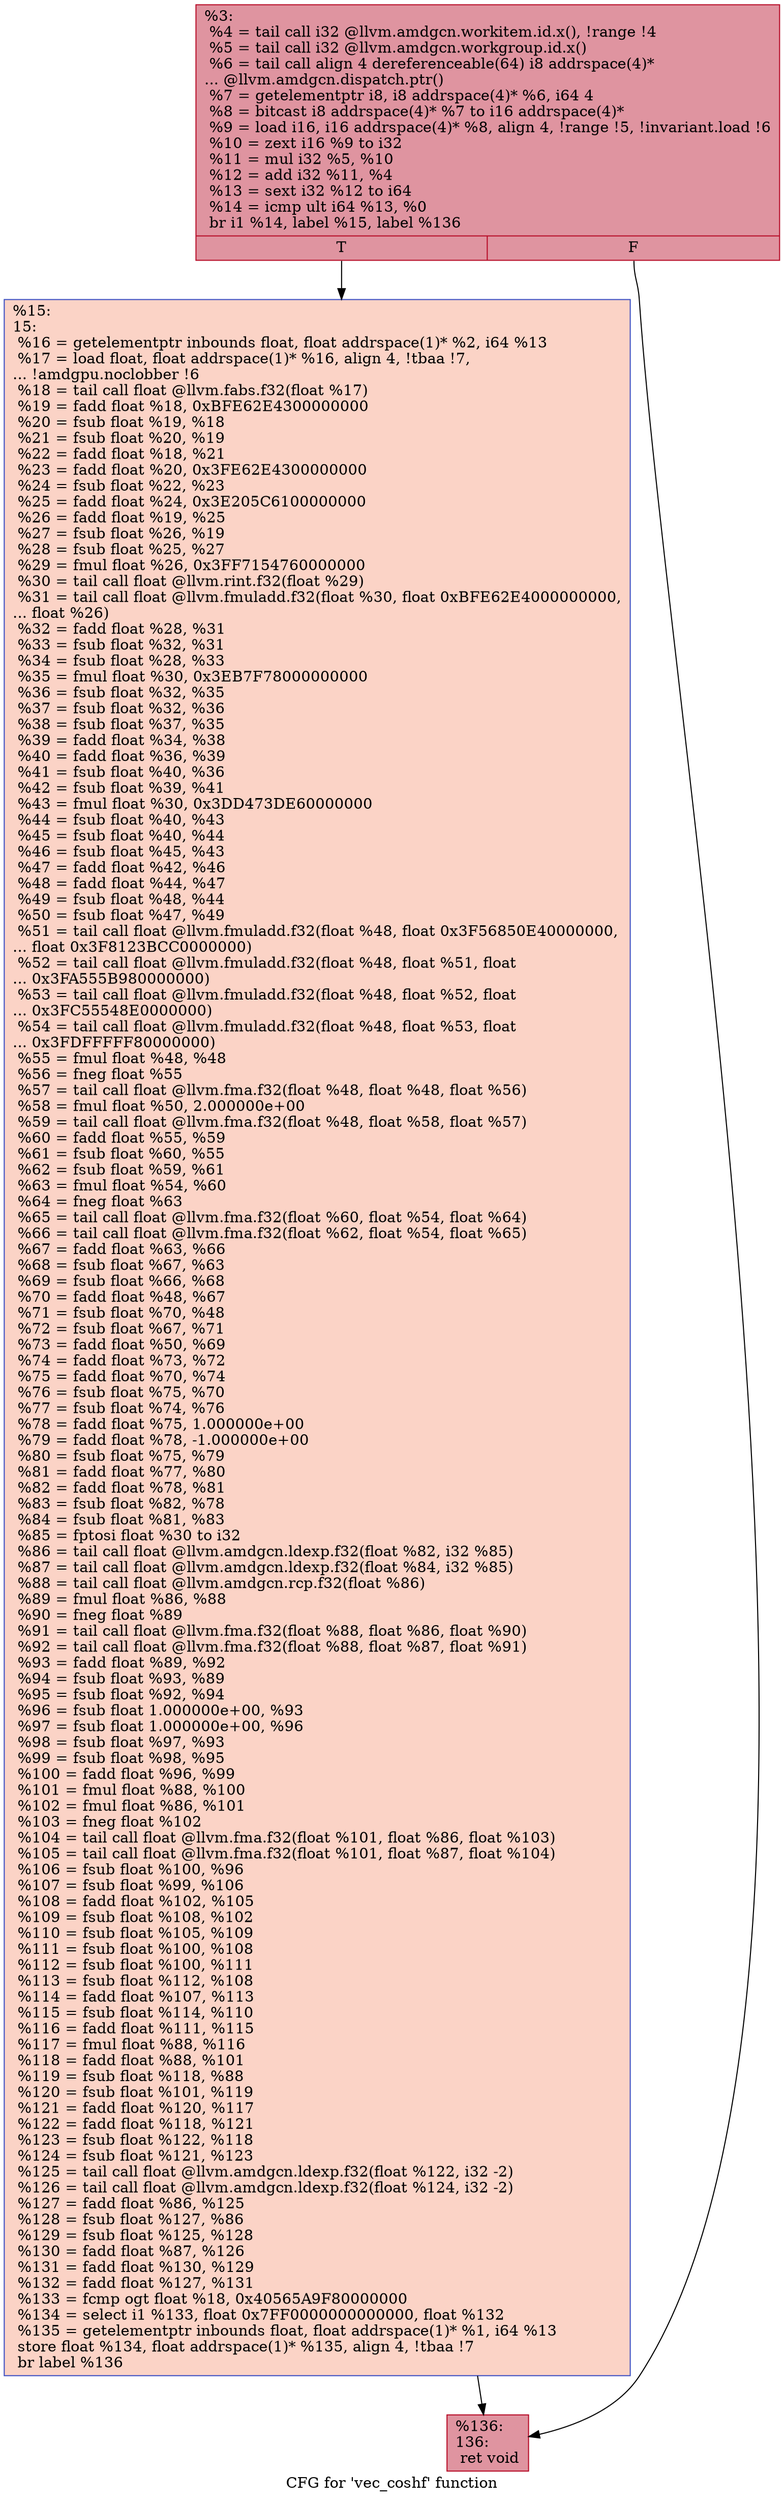 digraph "CFG for 'vec_coshf' function" {
	label="CFG for 'vec_coshf' function";

	Node0x560c4e0 [shape=record,color="#b70d28ff", style=filled, fillcolor="#b70d2870",label="{%3:\l  %4 = tail call i32 @llvm.amdgcn.workitem.id.x(), !range !4\l  %5 = tail call i32 @llvm.amdgcn.workgroup.id.x()\l  %6 = tail call align 4 dereferenceable(64) i8 addrspace(4)*\l... @llvm.amdgcn.dispatch.ptr()\l  %7 = getelementptr i8, i8 addrspace(4)* %6, i64 4\l  %8 = bitcast i8 addrspace(4)* %7 to i16 addrspace(4)*\l  %9 = load i16, i16 addrspace(4)* %8, align 4, !range !5, !invariant.load !6\l  %10 = zext i16 %9 to i32\l  %11 = mul i32 %5, %10\l  %12 = add i32 %11, %4\l  %13 = sext i32 %12 to i64\l  %14 = icmp ult i64 %13, %0\l  br i1 %14, label %15, label %136\l|{<s0>T|<s1>F}}"];
	Node0x560c4e0:s0 -> Node0x560d280;
	Node0x560c4e0:s1 -> Node0x560e4f0;
	Node0x560d280 [shape=record,color="#3d50c3ff", style=filled, fillcolor="#f59c7d70",label="{%15:\l15:                                               \l  %16 = getelementptr inbounds float, float addrspace(1)* %2, i64 %13\l  %17 = load float, float addrspace(1)* %16, align 4, !tbaa !7,\l... !amdgpu.noclobber !6\l  %18 = tail call float @llvm.fabs.f32(float %17)\l  %19 = fadd float %18, 0xBFE62E4300000000\l  %20 = fsub float %19, %18\l  %21 = fsub float %20, %19\l  %22 = fadd float %18, %21\l  %23 = fadd float %20, 0x3FE62E4300000000\l  %24 = fsub float %22, %23\l  %25 = fadd float %24, 0x3E205C6100000000\l  %26 = fadd float %19, %25\l  %27 = fsub float %26, %19\l  %28 = fsub float %25, %27\l  %29 = fmul float %26, 0x3FF7154760000000\l  %30 = tail call float @llvm.rint.f32(float %29)\l  %31 = tail call float @llvm.fmuladd.f32(float %30, float 0xBFE62E4000000000,\l... float %26)\l  %32 = fadd float %28, %31\l  %33 = fsub float %32, %31\l  %34 = fsub float %28, %33\l  %35 = fmul float %30, 0x3EB7F78000000000\l  %36 = fsub float %32, %35\l  %37 = fsub float %32, %36\l  %38 = fsub float %37, %35\l  %39 = fadd float %34, %38\l  %40 = fadd float %36, %39\l  %41 = fsub float %40, %36\l  %42 = fsub float %39, %41\l  %43 = fmul float %30, 0x3DD473DE60000000\l  %44 = fsub float %40, %43\l  %45 = fsub float %40, %44\l  %46 = fsub float %45, %43\l  %47 = fadd float %42, %46\l  %48 = fadd float %44, %47\l  %49 = fsub float %48, %44\l  %50 = fsub float %47, %49\l  %51 = tail call float @llvm.fmuladd.f32(float %48, float 0x3F56850E40000000,\l... float 0x3F8123BCC0000000)\l  %52 = tail call float @llvm.fmuladd.f32(float %48, float %51, float\l... 0x3FA555B980000000)\l  %53 = tail call float @llvm.fmuladd.f32(float %48, float %52, float\l... 0x3FC55548E0000000)\l  %54 = tail call float @llvm.fmuladd.f32(float %48, float %53, float\l... 0x3FDFFFFF80000000)\l  %55 = fmul float %48, %48\l  %56 = fneg float %55\l  %57 = tail call float @llvm.fma.f32(float %48, float %48, float %56)\l  %58 = fmul float %50, 2.000000e+00\l  %59 = tail call float @llvm.fma.f32(float %48, float %58, float %57)\l  %60 = fadd float %55, %59\l  %61 = fsub float %60, %55\l  %62 = fsub float %59, %61\l  %63 = fmul float %54, %60\l  %64 = fneg float %63\l  %65 = tail call float @llvm.fma.f32(float %60, float %54, float %64)\l  %66 = tail call float @llvm.fma.f32(float %62, float %54, float %65)\l  %67 = fadd float %63, %66\l  %68 = fsub float %67, %63\l  %69 = fsub float %66, %68\l  %70 = fadd float %48, %67\l  %71 = fsub float %70, %48\l  %72 = fsub float %67, %71\l  %73 = fadd float %50, %69\l  %74 = fadd float %73, %72\l  %75 = fadd float %70, %74\l  %76 = fsub float %75, %70\l  %77 = fsub float %74, %76\l  %78 = fadd float %75, 1.000000e+00\l  %79 = fadd float %78, -1.000000e+00\l  %80 = fsub float %75, %79\l  %81 = fadd float %77, %80\l  %82 = fadd float %78, %81\l  %83 = fsub float %82, %78\l  %84 = fsub float %81, %83\l  %85 = fptosi float %30 to i32\l  %86 = tail call float @llvm.amdgcn.ldexp.f32(float %82, i32 %85)\l  %87 = tail call float @llvm.amdgcn.ldexp.f32(float %84, i32 %85)\l  %88 = tail call float @llvm.amdgcn.rcp.f32(float %86)\l  %89 = fmul float %86, %88\l  %90 = fneg float %89\l  %91 = tail call float @llvm.fma.f32(float %88, float %86, float %90)\l  %92 = tail call float @llvm.fma.f32(float %88, float %87, float %91)\l  %93 = fadd float %89, %92\l  %94 = fsub float %93, %89\l  %95 = fsub float %92, %94\l  %96 = fsub float 1.000000e+00, %93\l  %97 = fsub float 1.000000e+00, %96\l  %98 = fsub float %97, %93\l  %99 = fsub float %98, %95\l  %100 = fadd float %96, %99\l  %101 = fmul float %88, %100\l  %102 = fmul float %86, %101\l  %103 = fneg float %102\l  %104 = tail call float @llvm.fma.f32(float %101, float %86, float %103)\l  %105 = tail call float @llvm.fma.f32(float %101, float %87, float %104)\l  %106 = fsub float %100, %96\l  %107 = fsub float %99, %106\l  %108 = fadd float %102, %105\l  %109 = fsub float %108, %102\l  %110 = fsub float %105, %109\l  %111 = fsub float %100, %108\l  %112 = fsub float %100, %111\l  %113 = fsub float %112, %108\l  %114 = fadd float %107, %113\l  %115 = fsub float %114, %110\l  %116 = fadd float %111, %115\l  %117 = fmul float %88, %116\l  %118 = fadd float %88, %101\l  %119 = fsub float %118, %88\l  %120 = fsub float %101, %119\l  %121 = fadd float %120, %117\l  %122 = fadd float %118, %121\l  %123 = fsub float %122, %118\l  %124 = fsub float %121, %123\l  %125 = tail call float @llvm.amdgcn.ldexp.f32(float %122, i32 -2)\l  %126 = tail call float @llvm.amdgcn.ldexp.f32(float %124, i32 -2)\l  %127 = fadd float %86, %125\l  %128 = fsub float %127, %86\l  %129 = fsub float %125, %128\l  %130 = fadd float %87, %126\l  %131 = fadd float %130, %129\l  %132 = fadd float %127, %131\l  %133 = fcmp ogt float %18, 0x40565A9F80000000\l  %134 = select i1 %133, float 0x7FF0000000000000, float %132\l  %135 = getelementptr inbounds float, float addrspace(1)* %1, i64 %13\l  store float %134, float addrspace(1)* %135, align 4, !tbaa !7\l  br label %136\l}"];
	Node0x560d280 -> Node0x560e4f0;
	Node0x560e4f0 [shape=record,color="#b70d28ff", style=filled, fillcolor="#b70d2870",label="{%136:\l136:                                              \l  ret void\l}"];
}
